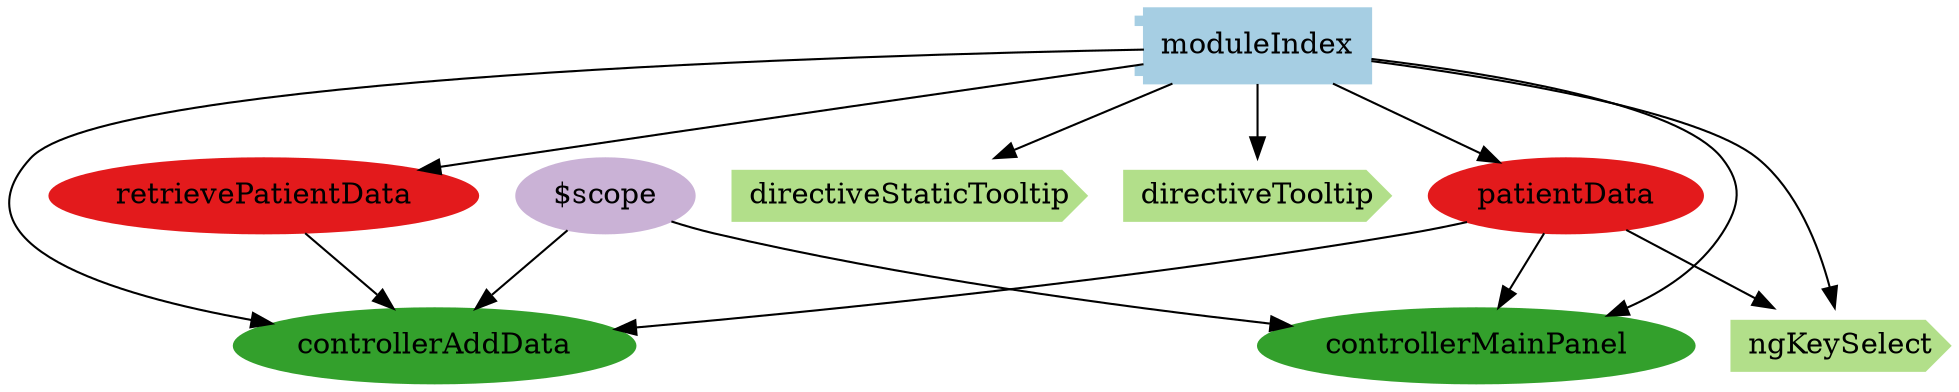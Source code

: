 digraph dependencies {
  node[shape="component",style="filled",colorscheme=paired12]


    node[shape="component"]
    "moduleIndex"[label="moduleIndex", color=1]

    


    node[shape="ellipse"]
    


    
      "controllerAddData"[label="controllerAddData", color=4]
      "moduleIndex" -> "controllerAddData"
    
      "controllerMainPanel"[label="controllerMainPanel", color=4]
      "moduleIndex" -> "controllerMainPanel"
    

    

    
      "retrievePatientData"[label="retrievePatientData", color=6]
      "moduleIndex" -> "retrievePatientData"
    
      "patientData"[label="patientData", color=6]
      "moduleIndex" -> "patientData"
    

    node[shape="cds"]
    

    
      "directiveStaticTooltip"[label="directiveStaticTooltip", color=3]
      "moduleIndex" -> "directiveStaticTooltip"
    
      "directiveTooltip"[label="directiveTooltip", color=3]
      "moduleIndex" -> "directiveTooltip"
    
      "ngKeySelect"[label="ngKeySelect", color=3]
      "moduleIndex" -> "ngKeySelect"
    









    node[shape="ellipse",style="filled", color=9]
    

    
      
    
      
    
      
        "patientData"[label="patientData"]
        "patientData" -> "ngKeySelect"
      
    


    
      
        "$scope"[label="$scope"]
        "$scope" -> "controllerAddData"
      
        "patientData"[label="patientData"]
        "patientData" -> "controllerAddData"
      
        "retrievePatientData"[label="retrievePatientData"]
        "retrievePatientData" -> "controllerAddData"
      
    
      
        "$scope"[label="$scope"]
        "$scope" -> "controllerMainPanel"
      
        "patientData"[label="patientData"]
        "patientData" -> "controllerMainPanel"
      
    

    

    
      
    
      
    

    


}
